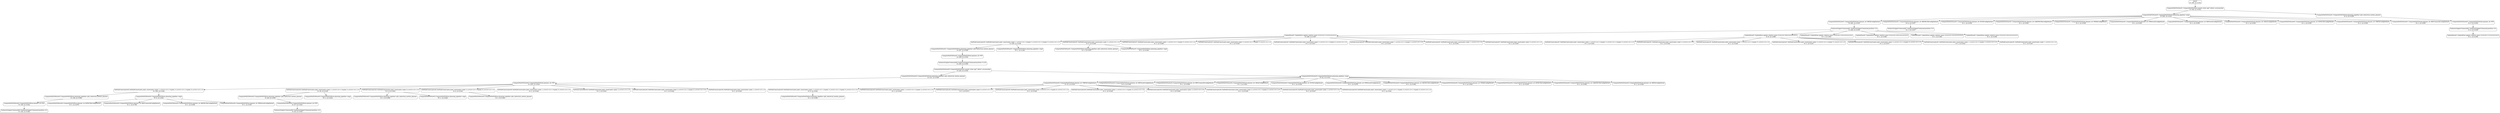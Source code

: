 digraph MCTS {
  node [shape=box, style=rounded];
  0 [label="ROOT
N=300, Q=0.932"];
  1 [label="ComputePathToState#1.ComputePathToState.named_state=gp7_detect_arucomarker
N=300, Q=0.932"];
  2 [label="ComputePathToState#1.ComputePathToState.planning_pipeline=ompl
N=295, Q=0.932"];
  3 [label="ComputePathToState#1.ComputePathToState.planner_id=RRTkConfigDefault
N=283, Q=0.933"];
  4 [label="YaskawaGripperCommand#1.YaskawaGripperCommand.position=0.0
N=282, Q=0.933"];
  5 [label="UpdatePose#1.UpdatePose.update_relative_pose=0.0;0.0;0.11;0.0;0.0;0.0;0.0
N=269, Q=0.937"];
  6 [label="SetPathConstraints#1.SetPathConstraints.joint_constraints=joint_1_s,0.0,0.1,0.1,1.0;joint_3_s,0.0,0.1,0.1,1.0;joint_5_s,0.0,0.1,0.1,1.0
N=259, Q=0.936"];
  7 [label="ComputePathToPose#1.ComputePathToPose.planning_pipeline=pilz_industrial_motion_planner
N=257, Q=0.939"];
  8 [label="ComputePathToPose#1.ComputePathToPose.planner_id=PTP
N=256, Q=0.939"];
  9 [label="YaskawaGripperCommand#2.YaskawaGripperCommand.position=0.235
N=255, Q=0.939"];
  10 [label="ComputePathToState#2.ComputePathToState.named_state=gp7_detect_arucomarker
N=254, Q=0.939"];
  11 [label="ComputePathToState#2.ComputePathToState.planning_pipeline=pilz_industrial_motion_planner
N=231, Q=0.939"];
  12 [label="ComputePathToState#2.ComputePathToState.planner_id=PTP
N=230, Q=0.939"];
  13 [label="SetPathConstraints#2.SetPathConstraints.joint_constraints=joint_1_s,0.0,0.1,0.1,1.0;joint_3_s,0.0,0.1,0.1,1.0;joint_5_s,0.0,0.1,0.1,1.0
N=190, Q=0.940"];
  14 [label="ComputePathToPose#2.ComputePathToPose.planning_pipeline=pilz_industrial_motion_planner
N=184, Q=0.942"];
  15 [label="ComputePathToPose#2.ComputePathToPose.planner_id=PTP
N=183, Q=0.942"];
  16 [label="YaskawaGripperCommand#3.YaskawaGripperCommand.position=0.0
N=182, Q=0.942"];
  17 [label="ComputePathToPose#2.ComputePathToPose.planning_pipeline=ompl
N=5, Q=0.863"];
  18 [label="ComputePathToPose#2.ComputePathToPose.planner_id=KPIECEkConfigDefault
N=1, Q=0.875"];
  19 [label="ComputePathToPose#2.ComputePathToPose.planner_id=RRTConnectkConfigDefault
N=1, Q=0.788"];
  20 [label="ComputePathToPose#2.ComputePathToPose.planner_id=BKPIECEkConfigDefault
N=1, Q=0.838"];
  21 [label="ComputePathToPose#2.ComputePathToPose.planner_id=PRMstarkConfigDefault
N=1, Q=0.937"];
  22 [label="SetPathConstraints#2.SetPathConstraints.joint_constraints=joint_1_s,0.0,0.1,0.1,1.0;joint_3_s,0.0,0.1,0.1,1.0
N=30, Q=0.939"];
  23 [label="ComputePathToPose#2.ComputePathToPose.planning_pipeline=pilz_industrial_motion_planner
N=28, Q=0.943"];
  24 [label="ComputePathToPose#2.ComputePathToPose.planner_id=PTP
N=27, Q=0.943"];
  25 [label="YaskawaGripperCommand#3.YaskawaGripperCommand.position=0.0
N=26, Q=0.943"];
  26 [label="ComputePathToPose#2.ComputePathToPose.planning_pipeline=ompl
N=1, Q=0.824"];
  27 [label="SetPathConstraints#2.SetPathConstraints.joint_constraints=joint_5_s,0.0,0.1,0.1,1.0
N=3, Q=0.904"];
  28 [label="ComputePathToPose#2.ComputePathToPose.planning_pipeline=pilz_industrial_motion_planner
N=1, Q=0.942"];
  29 [label="ComputePathToPose#2.ComputePathToPose.planning_pipeline=ompl
N=1, Q=0.828"];
  30 [label="SetPathConstraints#2.SetPathConstraints.joint_constraints=joint_3_s,0.0,0.1,0.1,1.0;joint_6_s,0.0,0.1,0.1,1.0
N=2, Q=0.941"];
  31 [label="ComputePathToPose#2.ComputePathToPose.planning_pipeline=pilz_industrial_motion_planner
N=1, Q=0.941"];
  32 [label="SetPathConstraints#2.SetPathConstraints.joint_constraints=joint_1_s,0.0,0.1,0.1,1.0;joint_5_s,0.0,0.1,0.1,1.0
N=1, Q=0.942"];
  33 [label="SetPathConstraints#2.SetPathConstraints.joint_constraints=joint_3_s,0.0,0.1,0.1,1.0
N=1, Q=0.943"];
  34 [label="SetPathConstraints#2.SetPathConstraints.joint_constraints=joint_3_s,0.0,0.1,0.1,1.0;joint_5_s,0.0,0.1,0.1,1.0
N=1, Q=0.942"];
  35 [label="SetPathConstraints#2.SetPathConstraints.joint_constraints=joint_1_s,0.0,0.1,0.1,1.0
N=1, Q=0.943"];
  36 [label="ComputePathToState#2.ComputePathToState.planning_pipeline=ompl
N=22, Q=0.933"];
  37 [label="ComputePathToState#2.ComputePathToState.planner_id=TRRTkConfigDefault
N=10, Q=0.931"];
  38 [label="SetPathConstraints#2.SetPathConstraints.joint_constraints=joint_1_s,0.0,0.1,0.1,1.0;joint_3_s,0.0,0.1,0.1,1.0;joint_5_s,0.0,0.1,0.1,1.0
N=2, Q=0.942"];
  39 [label="ComputePathToPose#2.ComputePathToPose.planning_pipeline=pilz_industrial_motion_planner
N=1, Q=0.942"];
  40 [label="SetPathConstraints#2.SetPathConstraints.joint_constraints=joint_1_s,0.0,0.1,0.1,1.0;joint_3_s,0.0,0.1,0.1,1.0
N=1, Q=0.936"];
  41 [label="SetPathConstraints#2.SetPathConstraints.joint_constraints=joint_5_s,0.0,0.1,0.1,1.0
N=1, Q=0.873"];
  42 [label="SetPathConstraints#2.SetPathConstraints.joint_constraints=joint_3_s,0.0,0.1,0.1,1.0;joint_6_s,0.0,0.1,0.1,1.0
N=1, Q=0.926"];
  43 [label="SetPathConstraints#2.SetPathConstraints.joint_constraints=joint_1_s,0.0,0.1,0.1,1.0;joint_5_s,0.0,0.1,0.1,1.0
N=1, Q=0.938"];
  44 [label="SetPathConstraints#2.SetPathConstraints.joint_constraints=joint_3_s,0.0,0.1,0.1,1.0
N=1, Q=0.940"];
  45 [label="SetPathConstraints#2.SetPathConstraints.joint_constraints=joint_3_s,0.0,0.1,0.1,1.0;joint_5_s,0.0,0.1,0.1,1.0
N=1, Q=0.938"];
  46 [label="SetPathConstraints#2.SetPathConstraints.joint_constraints=joint_1_s,0.0,0.1,0.1,1.0
N=1, Q=0.937"];
  47 [label="ComputePathToState#2.ComputePathToState.planner_id=RRTstarkConfigDefault
N=2, Q=0.941"];
  48 [label="SetPathConstraints#2.SetPathConstraints.joint_constraints=joint_1_s,0.0,0.1,0.1,1.0;joint_3_s,0.0,0.1,0.1,1.0;joint_5_s,0.0,0.1,0.1,1.0
N=1, Q=0.941"];
  49 [label="ComputePathToState#2.ComputePathToState.planner_id=RRTConnectkConfigDefault
N=1, Q=0.944"];
  50 [label="ComputePathToState#2.ComputePathToState.planner_id=SBLkConfigDefault
N=1, Q=0.941"];
  51 [label="ComputePathToState#2.ComputePathToState.planner_id=ESTkConfigDefault
N=1, Q=0.938"];
  52 [label="ComputePathToState#2.ComputePathToState.planner_id=PRMstarkConfigDefault
N=1, Q=0.878"];
  53 [label="ComputePathToState#2.ComputePathToState.planner_id=BKPIECEkConfigDefault
N=1, Q=0.942"];
  54 [label="ComputePathToState#2.ComputePathToState.planner_id=PRMkConfigDefault
N=1, Q=0.943"];
  55 [label="ComputePathToState#2.ComputePathToState.planner_id=KPIECEkConfigDefault
N=1, Q=0.918"];
  56 [label="ComputePathToState#2.ComputePathToState.planner_id=LBKPIECEkConfigDefault
N=1, Q=0.942"];
  57 [label="ComputePathToState#2.ComputePathToState.planner_id=RRTkConfigDefault
N=1, Q=0.940"];
  58 [label="ComputePathToPose#1.ComputePathToPose.planning_pipeline=ompl
N=1, Q=0.300"];
  59 [label="SetPathConstraints#1.SetPathConstraints.joint_constraints=joint_3_s,0.0,0.1,0.1,1.0
N=3, Q=0.926"];
  60 [label="ComputePathToPose#1.ComputePathToPose.planning_pipeline=pilz_industrial_motion_planner
N=1, Q=0.937"];
  61 [label="ComputePathToPose#1.ComputePathToPose.planning_pipeline=ompl
N=1, Q=0.903"];
  62 [label="SetPathConstraints#1.SetPathConstraints.joint_constraints=joint_1_s,0.0,0.1,0.1,1.0;joint_5_s,0.0,0.1,0.1,1.0
N=1, Q=0.989"];
  63 [label="SetPathConstraints#1.SetPathConstraints.joint_constraints=joint_3_s,0.0,0.1,0.1,1.0;joint_5_s,0.0,0.1,0.1,1.0
N=1, Q=0.938"];
  64 [label="SetPathConstraints#1.SetPathConstraints.joint_constraints=joint_3_s,0.0,0.1,0.1,1.0;joint_6_s,0.0,0.1,0.1,1.0
N=1, Q=0.937"];
  65 [label="SetPathConstraints#1.SetPathConstraints.joint_constraints=joint_1_s,0.0,0.1,0.1,1.0;joint_3_s,0.0,0.1,0.1,1.0
N=1, Q=0.937"];
  66 [label="SetPathConstraints#1.SetPathConstraints.joint_constraints=joint_1_s,0.0,0.1,0.1,1.0
N=1, Q=0.941"];
  67 [label="SetPathConstraints#1.SetPathConstraints.joint_constraints=joint_5_s,0.0,0.1,0.1,1.0
N=1, Q=0.939"];
  68 [label="UpdatePose#1.UpdatePose.update_relative_pose=0.0;0.0;0.105;0.0;0.0;0.0;0.0
N=8, Q=0.806"];
  69 [label="SetPathConstraints#1.SetPathConstraints.joint_constraints=joint_1_s,0.0,0.1,0.1,1.0;joint_3_s,0.0,0.1,0.1,1.0;joint_5_s,0.0,0.1,0.1,1.0
N=1, Q=0.924"];
  70 [label="SetPathConstraints#1.SetPathConstraints.joint_constraints=joint_3_s,0.0,0.1,0.1,1.0
N=1, Q=0.924"];
  71 [label="SetPathConstraints#1.SetPathConstraints.joint_constraints=joint_1_s,0.0,0.1,0.1,1.0;joint_5_s,0.0,0.1,0.1,1.0
N=1, Q=0.926"];
  72 [label="SetPathConstraints#1.SetPathConstraints.joint_constraints=joint_3_s,0.0,0.1,0.1,1.0;joint_5_s,0.0,0.1,0.1,1.0
N=1, Q=0.447"];
  73 [label="SetPathConstraints#1.SetPathConstraints.joint_constraints=joint_3_s,0.0,0.1,0.1,1.0;joint_6_s,0.0,0.1,0.1,1.0
N=1, Q=0.937"];
  74 [label="SetPathConstraints#1.SetPathConstraints.joint_constraints=joint_1_s,0.0,0.1,0.1,1.0;joint_3_s,0.0,0.1,0.1,1.0
N=1, Q=0.922"];
  75 [label="SetPathConstraints#1.SetPathConstraints.joint_constraints=joint_1_s,0.0,0.1,0.1,1.0
N=1, Q=0.447"];
  76 [label="UpdatePose#1.UpdatePose.update_relative_pose=0.0;0.0;0.115;0.0;0.0;0.0;0.0
N=1, Q=0.943"];
  77 [label="UpdatePose#1.UpdatePose.update_relative_pose=0.0;0.0;0.125;0.0;0.0;0.0;0.0
N=1, Q=0.943"];
  78 [label="UpdatePose#1.UpdatePose.update_relative_pose=0.0;0.0;0.12;0.0;0.0;0.0;0.0
N=1, Q=0.943"];
  79 [label="UpdatePose#1.UpdatePose.update_relative_pose=0.0;0.0;0.10;0.0;0.0;0.0;0.0
N=1, Q=0.939"];
  80 [label="ComputePathToState#1.ComputePathToState.planner_id=BKPIECEkConfigDefault
N=2, Q=0.937"];
  81 [label="YaskawaGripperCommand#1.YaskawaGripperCommand.position=0.0
N=1, Q=0.937"];
  82 [label="ComputePathToState#1.ComputePathToState.planner_id=ESTkConfigDefault
N=1, Q=0.939"];
  83 [label="ComputePathToState#1.ComputePathToState.planner_id=LBKPIECEkConfigDefault
N=1, Q=0.943"];
  84 [label="ComputePathToState#1.ComputePathToState.planner_id=PRMkConfigDefault
N=1, Q=0.938"];
  85 [label="ComputePathToState#1.ComputePathToState.planner_id=PRMstarkConfigDefault
N=1, Q=0.941"];
  86 [label="ComputePathToState#1.ComputePathToState.planner_id=RRTstarkConfigDefault
N=1, Q=0.938"];
  87 [label="ComputePathToState#1.ComputePathToState.planner_id=SBLkConfigDefault
N=1, Q=0.936"];
  88 [label="ComputePathToState#1.ComputePathToState.planner_id=KPIECEkConfigDefault
N=1, Q=0.939"];
  89 [label="ComputePathToState#1.ComputePathToState.planner_id=TRRTkConfigDefault
N=1, Q=0.936"];
  90 [label="ComputePathToState#1.ComputePathToState.planner_id=RRTConnectkConfigDefault
N=1, Q=0.450"];
  91 [label="ComputePathToState#1.ComputePathToState.planning_pipeline=pilz_industrial_motion_planner
N=4, Q=0.939"];
  92 [label="ComputePathToState#1.ComputePathToState.planner_id=PTP
N=3, Q=0.939"];
  93 [label="YaskawaGripperCommand#1.YaskawaGripperCommand.position=0.0
N=2, Q=0.939"];
  94 [label="UpdatePose#1.UpdatePose.update_relative_pose=0.0;0.0;0.11;0.0;0.0;0.0;0.0
N=1, Q=0.939"];
  0 -> 1;
  1 -> 2;
  2 -> 3;
  3 -> 4;
  4 -> 5;
  5 -> 6;
  6 -> 7;
  7 -> 8;
  8 -> 9;
  9 -> 10;
  10 -> 11;
  11 -> 12;
  12 -> 13;
  13 -> 14;
  14 -> 15;
  15 -> 16;
  13 -> 17;
  17 -> 18;
  17 -> 19;
  17 -> 20;
  17 -> 21;
  12 -> 22;
  22 -> 23;
  23 -> 24;
  24 -> 25;
  22 -> 26;
  12 -> 27;
  27 -> 28;
  27 -> 29;
  12 -> 30;
  30 -> 31;
  12 -> 32;
  12 -> 33;
  12 -> 34;
  12 -> 35;
  10 -> 36;
  36 -> 37;
  37 -> 38;
  38 -> 39;
  37 -> 40;
  37 -> 41;
  37 -> 42;
  37 -> 43;
  37 -> 44;
  37 -> 45;
  37 -> 46;
  36 -> 47;
  47 -> 48;
  36 -> 49;
  36 -> 50;
  36 -> 51;
  36 -> 52;
  36 -> 53;
  36 -> 54;
  36 -> 55;
  36 -> 56;
  36 -> 57;
  6 -> 58;
  5 -> 59;
  59 -> 60;
  59 -> 61;
  5 -> 62;
  5 -> 63;
  5 -> 64;
  5 -> 65;
  5 -> 66;
  5 -> 67;
  4 -> 68;
  68 -> 69;
  68 -> 70;
  68 -> 71;
  68 -> 72;
  68 -> 73;
  68 -> 74;
  68 -> 75;
  4 -> 76;
  4 -> 77;
  4 -> 78;
  4 -> 79;
  2 -> 80;
  80 -> 81;
  2 -> 82;
  2 -> 83;
  2 -> 84;
  2 -> 85;
  2 -> 86;
  2 -> 87;
  2 -> 88;
  2 -> 89;
  2 -> 90;
  1 -> 91;
  91 -> 92;
  92 -> 93;
  93 -> 94;
}
